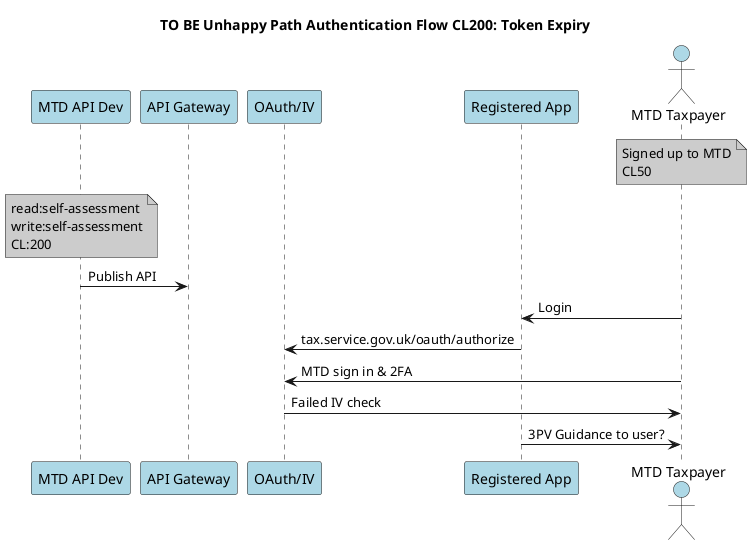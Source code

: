 @startuml

title
TO BE Unhappy Path Authentication Flow CL200: Token Expiry
end title

participant MTD as "MTD API Dev" #lightblue
participant APIG as "API Gateway" #lightblue
'participant IV as "Identity Verfication"
participant OA as "OAuth/IV" #lightblue
participant 3PV as "Registered App" #lightblue
actor       TP  as "MTD Taxpayer" #lightblue
note over TP #CCCCCC
Signed up to MTD
CL50
end note
note over MTD #CCCCCC
read:self-assessment
write:self-assessment
CL:200
end note
MTD -> APIG : Publish API
TP -> 3PV: Login
3PV -> OA: tax.service.gov.uk/oauth/authorize
TP -> OA: MTD sign in & 2FA
OA -> TP: Failed IV check
3PV -> TP: 3PV Guidance to user?

@enduml

